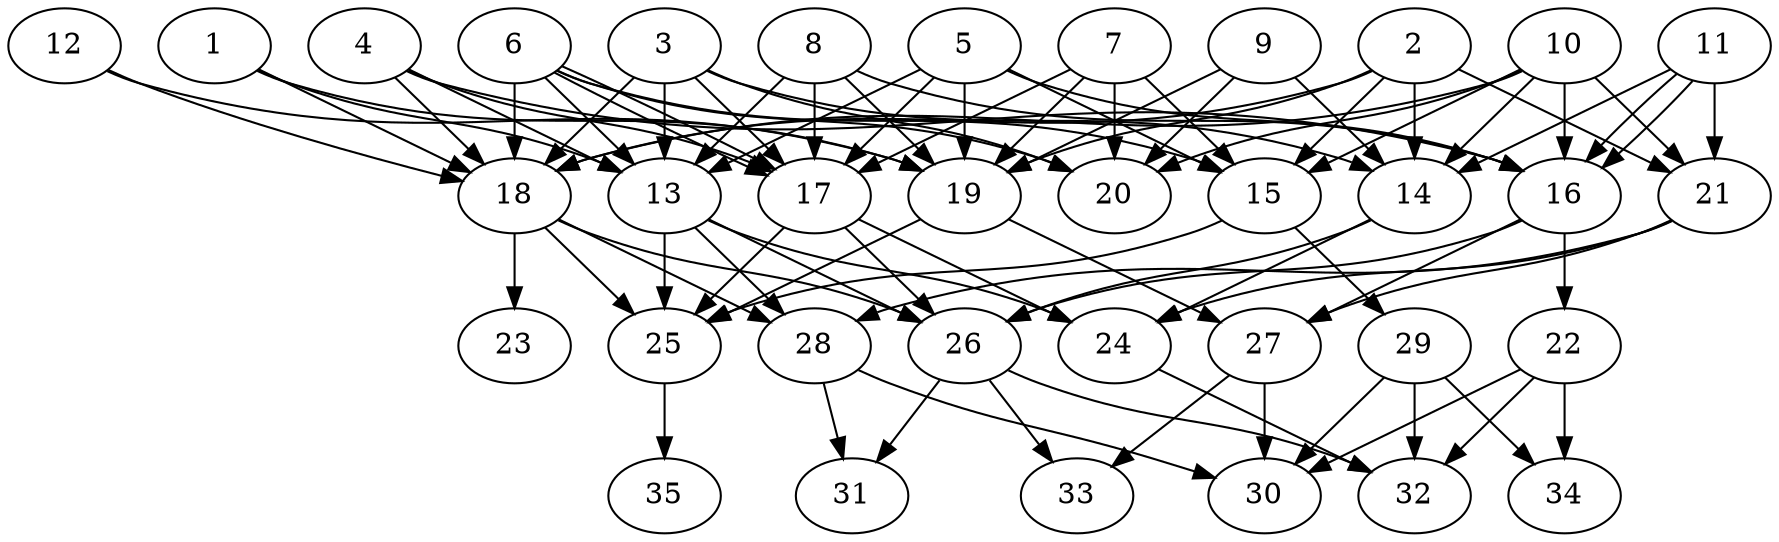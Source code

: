 // DAG automatically generated by daggen at Thu Oct  3 14:05:37 2019
// ./daggen --dot -n 35 --ccr 0.4 --fat 0.7 --regular 0.5 --density 0.6 --mindata 5242880 --maxdata 52428800 
digraph G {
  1 [size="81881600", alpha="0.08", expect_size="32752640"] 
  1 -> 13 [size ="32752640"]
  1 -> 18 [size ="32752640"]
  1 -> 19 [size ="32752640"]
  2 [size="15198720", alpha="0.03", expect_size="6079488"] 
  2 -> 14 [size ="6079488"]
  2 -> 15 [size ="6079488"]
  2 -> 18 [size ="6079488"]
  2 -> 19 [size ="6079488"]
  2 -> 21 [size ="6079488"]
  3 [size="89891840", alpha="0.13", expect_size="35956736"] 
  3 -> 13 [size ="35956736"]
  3 -> 14 [size ="35956736"]
  3 -> 17 [size ="35956736"]
  3 -> 18 [size ="35956736"]
  3 -> 20 [size ="35956736"]
  4 [size="102607360", alpha="0.13", expect_size="41042944"] 
  4 -> 13 [size ="41042944"]
  4 -> 16 [size ="41042944"]
  4 -> 17 [size ="41042944"]
  4 -> 18 [size ="41042944"]
  5 [size="83655680", alpha="0.06", expect_size="33462272"] 
  5 -> 13 [size ="33462272"]
  5 -> 15 [size ="33462272"]
  5 -> 16 [size ="33462272"]
  5 -> 17 [size ="33462272"]
  5 -> 19 [size ="33462272"]
  6 [size="64028160", alpha="0.09", expect_size="25611264"] 
  6 -> 13 [size ="25611264"]
  6 -> 15 [size ="25611264"]
  6 -> 17 [size ="25611264"]
  6 -> 17 [size ="25611264"]
  6 -> 18 [size ="25611264"]
  6 -> 20 [size ="25611264"]
  7 [size="118469120", alpha="0.10", expect_size="47387648"] 
  7 -> 15 [size ="47387648"]
  7 -> 17 [size ="47387648"]
  7 -> 19 [size ="47387648"]
  7 -> 20 [size ="47387648"]
  8 [size="62896640", alpha="0.05", expect_size="25158656"] 
  8 -> 13 [size ="25158656"]
  8 -> 16 [size ="25158656"]
  8 -> 17 [size ="25158656"]
  8 -> 19 [size ="25158656"]
  9 [size="120619520", alpha="0.03", expect_size="48247808"] 
  9 -> 14 [size ="48247808"]
  9 -> 19 [size ="48247808"]
  9 -> 20 [size ="48247808"]
  10 [size="63452160", alpha="0.07", expect_size="25380864"] 
  10 -> 14 [size ="25380864"]
  10 -> 15 [size ="25380864"]
  10 -> 16 [size ="25380864"]
  10 -> 18 [size ="25380864"]
  10 -> 20 [size ="25380864"]
  10 -> 21 [size ="25380864"]
  11 [size="36500480", alpha="0.17", expect_size="14600192"] 
  11 -> 14 [size ="14600192"]
  11 -> 16 [size ="14600192"]
  11 -> 16 [size ="14600192"]
  11 -> 21 [size ="14600192"]
  12 [size="84421120", alpha="0.18", expect_size="33768448"] 
  12 -> 18 [size ="33768448"]
  12 -> 19 [size ="33768448"]
  13 [size="99988480", alpha="0.15", expect_size="39995392"] 
  13 -> 24 [size ="39995392"]
  13 -> 25 [size ="39995392"]
  13 -> 26 [size ="39995392"]
  13 -> 28 [size ="39995392"]
  14 [size="60313600", alpha="0.18", expect_size="24125440"] 
  14 -> 24 [size ="24125440"]
  14 -> 26 [size ="24125440"]
  15 [size="18193920", alpha="0.06", expect_size="7277568"] 
  15 -> 25 [size ="7277568"]
  15 -> 29 [size ="7277568"]
  16 [size="53358080", alpha="0.11", expect_size="21343232"] 
  16 -> 22 [size ="21343232"]
  16 -> 26 [size ="21343232"]
  16 -> 27 [size ="21343232"]
  17 [size="107018240", alpha="0.03", expect_size="42807296"] 
  17 -> 24 [size ="42807296"]
  17 -> 25 [size ="42807296"]
  17 -> 26 [size ="42807296"]
  18 [size="46103040", alpha="0.15", expect_size="18441216"] 
  18 -> 23 [size ="18441216"]
  18 -> 25 [size ="18441216"]
  18 -> 26 [size ="18441216"]
  18 -> 28 [size ="18441216"]
  19 [size="73553920", alpha="0.15", expect_size="29421568"] 
  19 -> 25 [size ="29421568"]
  19 -> 27 [size ="29421568"]
  20 [size="91297280", alpha="0.19", expect_size="36518912"] 
  21 [size="14750720", alpha="0.16", expect_size="5900288"] 
  21 -> 24 [size ="5900288"]
  21 -> 27 [size ="5900288"]
  21 -> 28 [size ="5900288"]
  22 [size="112872960", alpha="0.12", expect_size="45149184"] 
  22 -> 30 [size ="45149184"]
  22 -> 32 [size ="45149184"]
  22 -> 34 [size ="45149184"]
  23 [size="101552640", alpha="0.02", expect_size="40621056"] 
  24 [size="74810880", alpha="0.07", expect_size="29924352"] 
  24 -> 32 [size ="29924352"]
  25 [size="61562880", alpha="0.04", expect_size="24625152"] 
  25 -> 35 [size ="24625152"]
  26 [size="95567360", alpha="0.09", expect_size="38226944"] 
  26 -> 31 [size ="38226944"]
  26 -> 32 [size ="38226944"]
  26 -> 33 [size ="38226944"]
  27 [size="44720640", alpha="0.13", expect_size="17888256"] 
  27 -> 30 [size ="17888256"]
  27 -> 33 [size ="17888256"]
  28 [size="65198080", alpha="0.04", expect_size="26079232"] 
  28 -> 30 [size ="26079232"]
  28 -> 31 [size ="26079232"]
  29 [size="37040640", alpha="0.14", expect_size="14816256"] 
  29 -> 30 [size ="14816256"]
  29 -> 32 [size ="14816256"]
  29 -> 34 [size ="14816256"]
  30 [size="122611200", alpha="0.13", expect_size="49044480"] 
  31 [size="117857280", alpha="0.15", expect_size="47142912"] 
  32 [size="91550720", alpha="0.10", expect_size="36620288"] 
  33 [size="45783040", alpha="0.19", expect_size="18313216"] 
  34 [size="57338880", alpha="0.17", expect_size="22935552"] 
  35 [size="97758720", alpha="0.15", expect_size="39103488"] 
}
